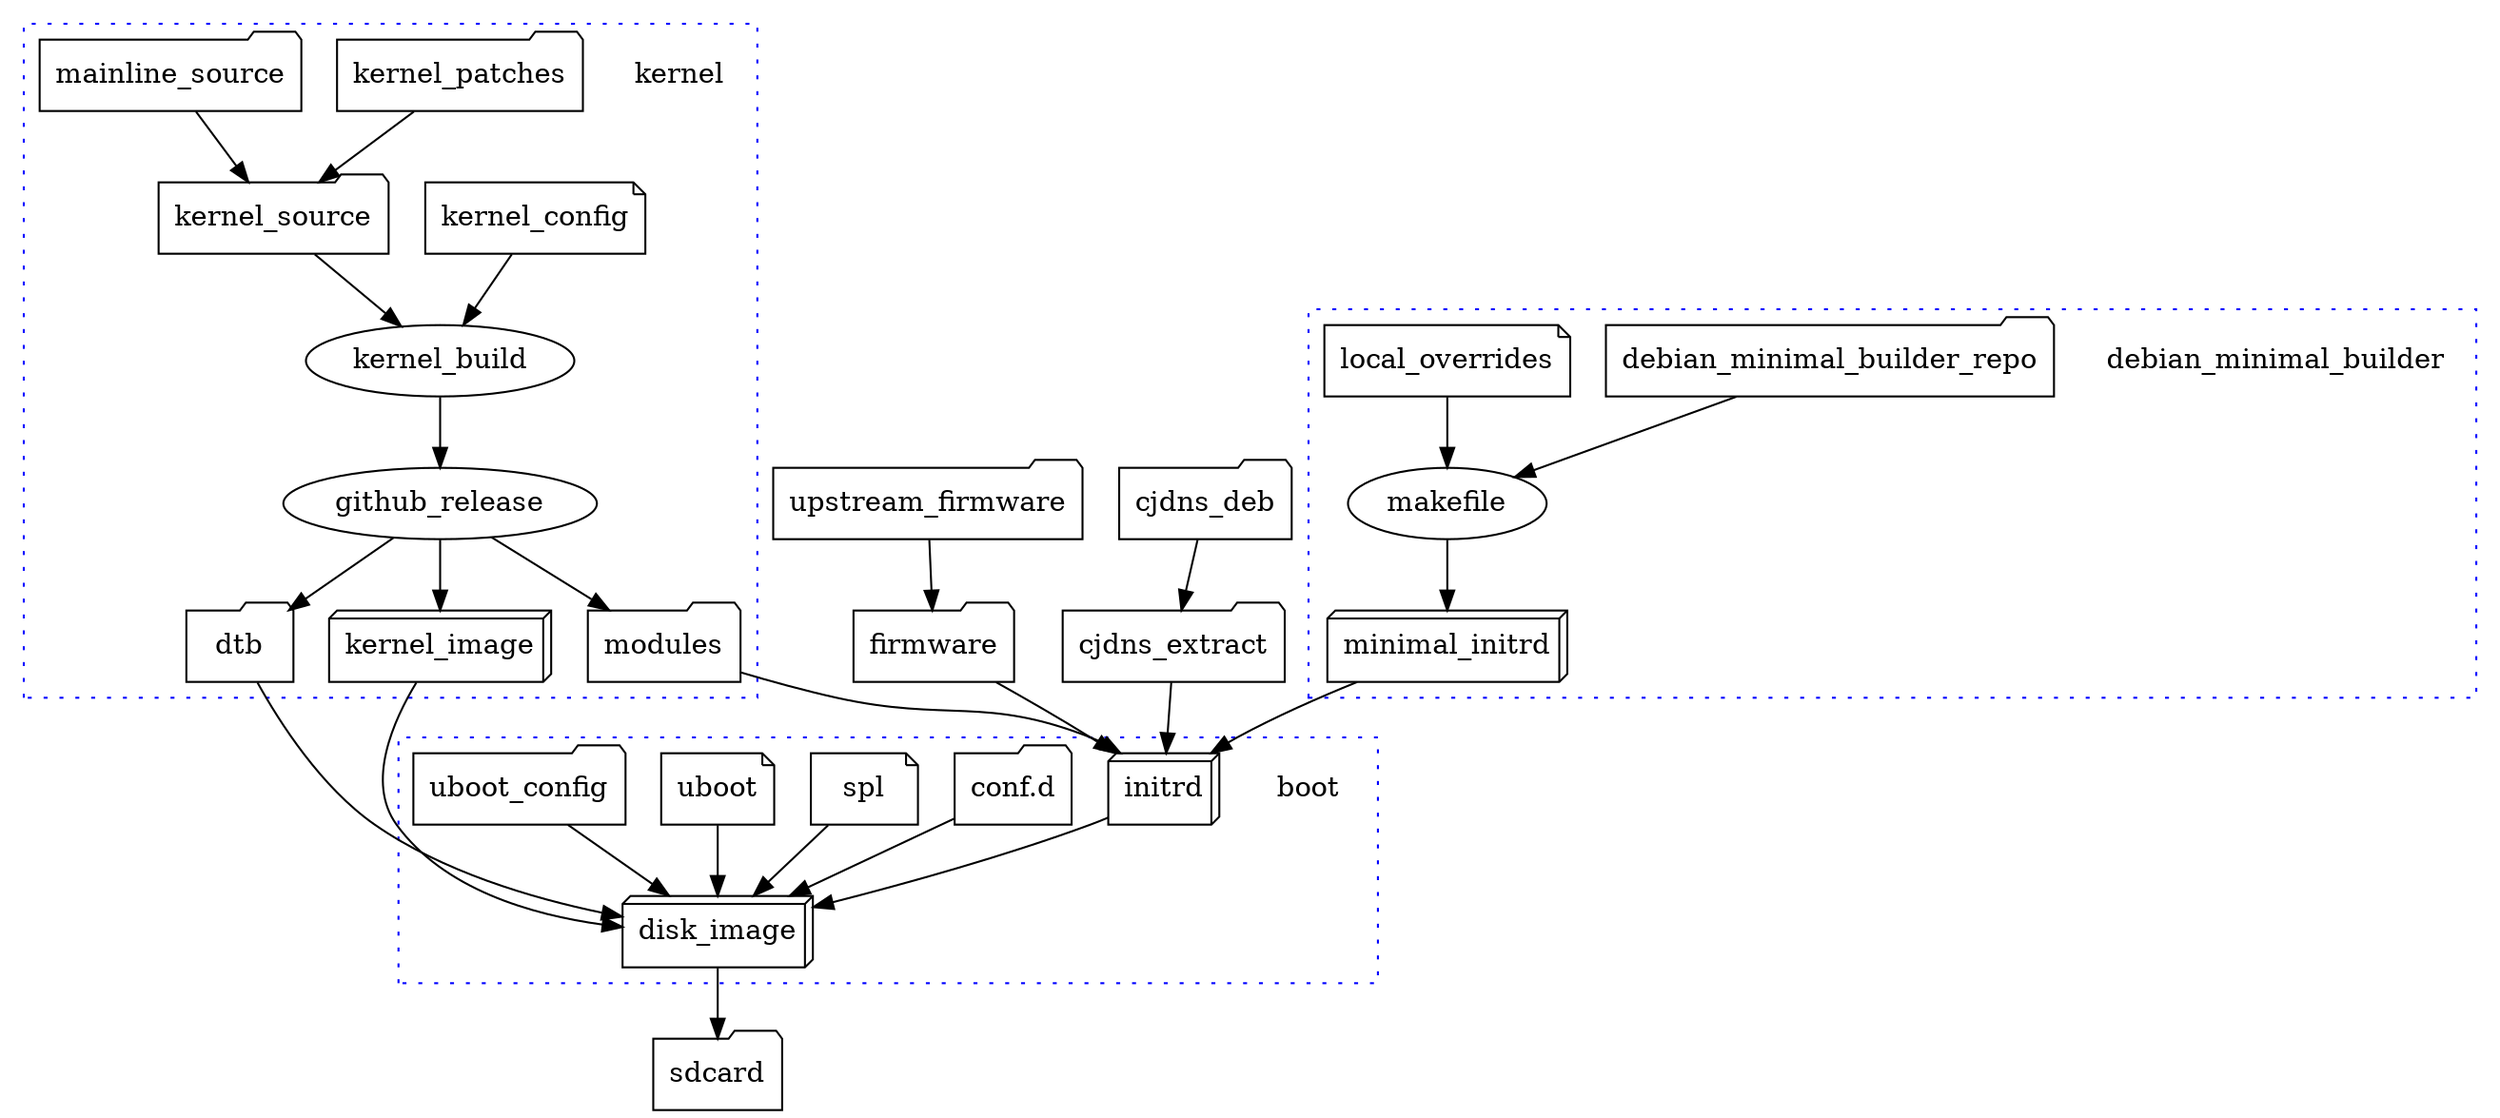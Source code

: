 #
# Outline how the build process works
#

digraph g{

    subgraph cluster_debian {
        debian_minimal_builder [shape=plaintext];
        graph[style=dotted];
        color=blue;

        debian_minimal_builder_repo [shape=folder];
        local_overrides [shape=note];
        minimal_initrd [shape=box3d];

        debian_minimal_builder_repo -> makefile;

        local_overrides -> makefile;

        makefile -> minimal_initrd;
    }
    
    subgraph cluster_kernel {
        kernel [shape=plaintext];
        graph[style=dotted];
        color=blue;

        kernel_config [shape=note];
        mainline_source [shape=folder];
        kernel_patches [shape=folder];
        kernel_source [shape=folder];
        kernel_image [shape=box3d];
        modules [shape=folder];
        dtb [shape=folder];

        kernel_patches -> kernel_source;
        mainline_source -> kernel_source;
        kernel_source -> kernel_build;
        kernel_config -> kernel_build;

        kernel_build -> github_release -> kernel_image;
        github_release -> modules;
        github_release -> dtb;
    }

    upstream_firmware [shape=folder];
    firmware [shape=folder];
    upstream_firmware -> firmware;

    cjdns_deb [shape=folder];
    cjdns_extract [shape=folder];
    cjdns_deb -> cjdns_extract;

    subgraph cluster_boot {
        boot [shape=plaintext];
        graph[style=dotted];
        color=blue;

        initrd [shape=box3d];
        conf_d [label="conf.d" shape=folder];
        spl [shape=note];
        uboot [shape=note];
        uboot_config [shape=folder];

        spl -> disk_image;
        uboot -> disk_image;
        uboot_config -> disk_image;
        initrd -> disk_image;
        conf_d -> disk_image;
        dtb -> disk_image;
    }

    firmware -> initrd;
    minimal_initrd -> initrd;
    modules -> initrd;
    cjdns_extract -> initrd;
    kernel_image -> disk_image;

    disk_image [shape=box3d];
    sdcard [shape=folder];
    disk_image -> sdcard;
}


